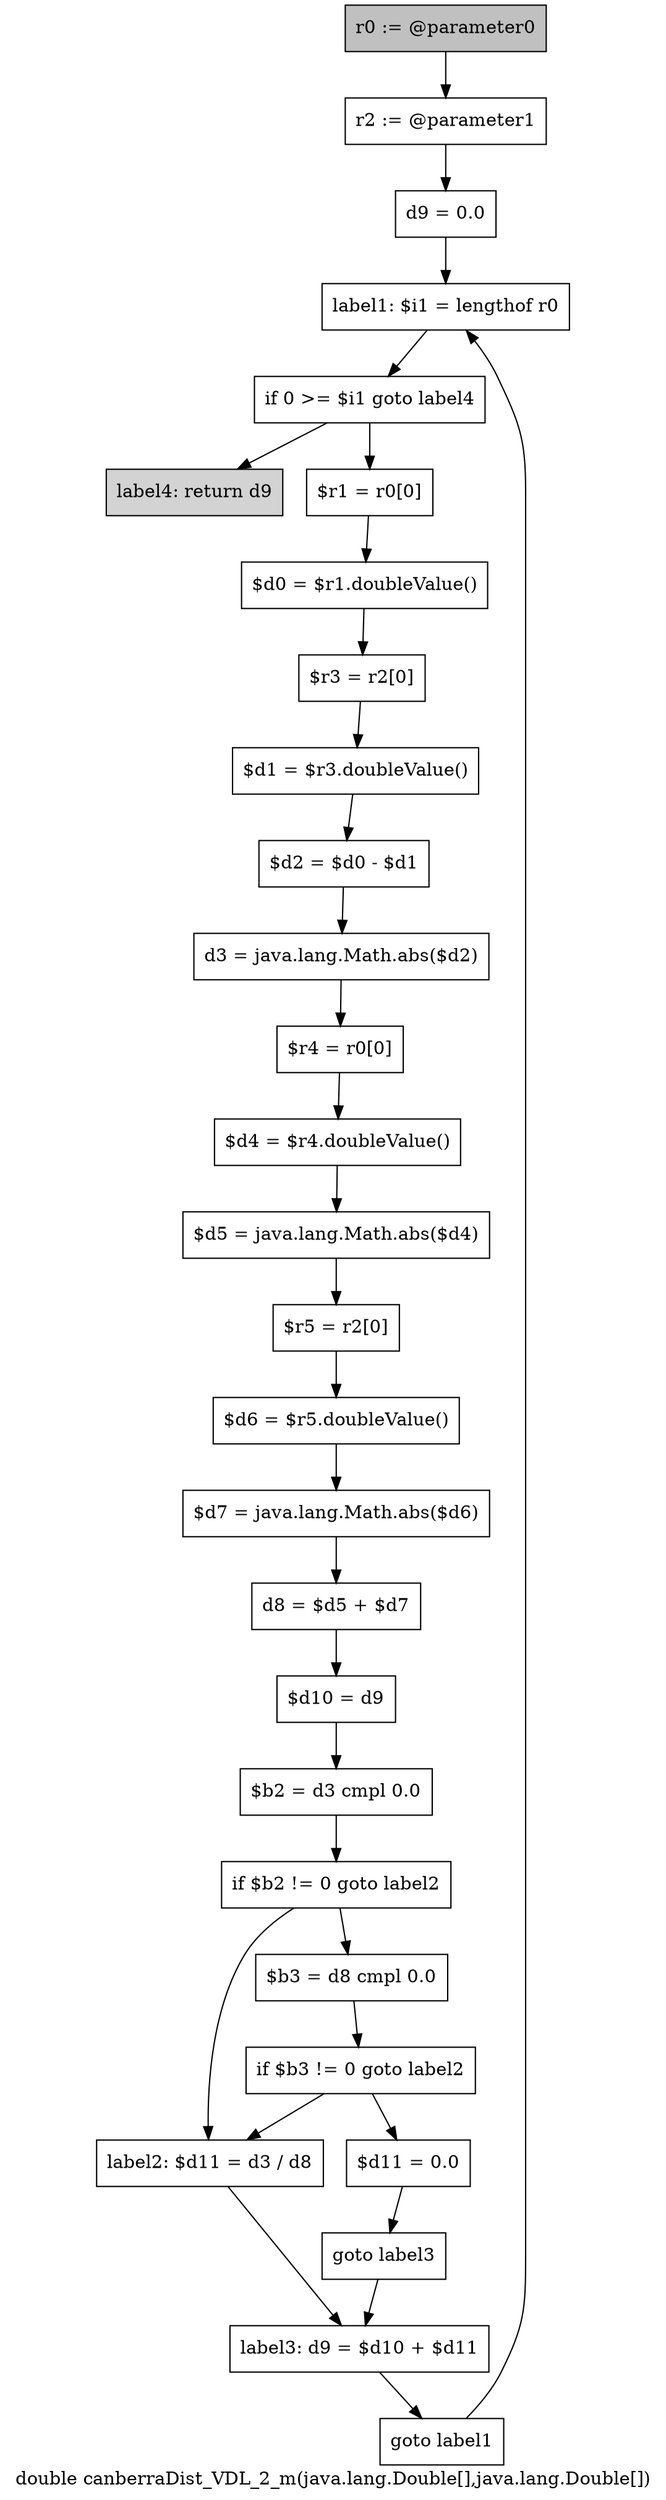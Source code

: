 digraph "double canberraDist_VDL_2_m(java.lang.Double[],java.lang.Double[])" {
    label="double canberraDist_VDL_2_m(java.lang.Double[],java.lang.Double[])";
    node [shape=box];
    "0" [style=filled,fillcolor=gray,label="r0 := @parameter0",];
    "1" [label="r2 := @parameter1",];
    "0"->"1";
    "2" [label="d9 = 0.0",];
    "1"->"2";
    "3" [label="label1: $i1 = lengthof r0",];
    "2"->"3";
    "4" [label="if 0 >= $i1 goto label4",];
    "3"->"4";
    "5" [label="$r1 = r0[0]",];
    "4"->"5";
    "28" [style=filled,fillcolor=lightgray,label="label4: return d9",];
    "4"->"28";
    "6" [label="$d0 = $r1.doubleValue()",];
    "5"->"6";
    "7" [label="$r3 = r2[0]",];
    "6"->"7";
    "8" [label="$d1 = $r3.doubleValue()",];
    "7"->"8";
    "9" [label="$d2 = $d0 - $d1",];
    "8"->"9";
    "10" [label="d3 = java.lang.Math.abs($d2)",];
    "9"->"10";
    "11" [label="$r4 = r0[0]",];
    "10"->"11";
    "12" [label="$d4 = $r4.doubleValue()",];
    "11"->"12";
    "13" [label="$d5 = java.lang.Math.abs($d4)",];
    "12"->"13";
    "14" [label="$r5 = r2[0]",];
    "13"->"14";
    "15" [label="$d6 = $r5.doubleValue()",];
    "14"->"15";
    "16" [label="$d7 = java.lang.Math.abs($d6)",];
    "15"->"16";
    "17" [label="d8 = $d5 + $d7",];
    "16"->"17";
    "18" [label="$d10 = d9",];
    "17"->"18";
    "19" [label="$b2 = d3 cmpl 0.0",];
    "18"->"19";
    "20" [label="if $b2 != 0 goto label2",];
    "19"->"20";
    "21" [label="$b3 = d8 cmpl 0.0",];
    "20"->"21";
    "25" [label="label2: $d11 = d3 / d8",];
    "20"->"25";
    "22" [label="if $b3 != 0 goto label2",];
    "21"->"22";
    "23" [label="$d11 = 0.0",];
    "22"->"23";
    "22"->"25";
    "24" [label="goto label3",];
    "23"->"24";
    "26" [label="label3: d9 = $d10 + $d11",];
    "24"->"26";
    "25"->"26";
    "27" [label="goto label1",];
    "26"->"27";
    "27"->"3";
}
